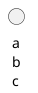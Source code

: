 {
  "sha1": "avbu0xxtizlnlx2o8pk8nlchnz5gr9j",
  "insertion": {
    "when": "2024-05-30T20:48:21.966Z",
    "url": "https://forum.plantuml.net/12921/accept-bracket-long-description-circle-deployment-diagram",
    "user": "plantuml@gmail.com"
  }
}
@startuml
circle A [
a
b
c
]
@enduml
